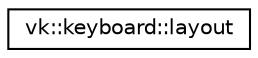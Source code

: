 digraph "Graphical Class Hierarchy"
{
 // LATEX_PDF_SIZE
  edge [fontname="Helvetica",fontsize="10",labelfontname="Helvetica",labelfontsize="10"];
  node [fontname="Helvetica",fontsize="10",shape=record];
  rankdir="LR";
  Node0 [label="vk::keyboard::layout",height=0.2,width=0.4,color="black", fillcolor="white", style="filled",URL="$classvk_1_1keyboard_1_1layout.html",tooltip="The buttons grid representation."];
}
